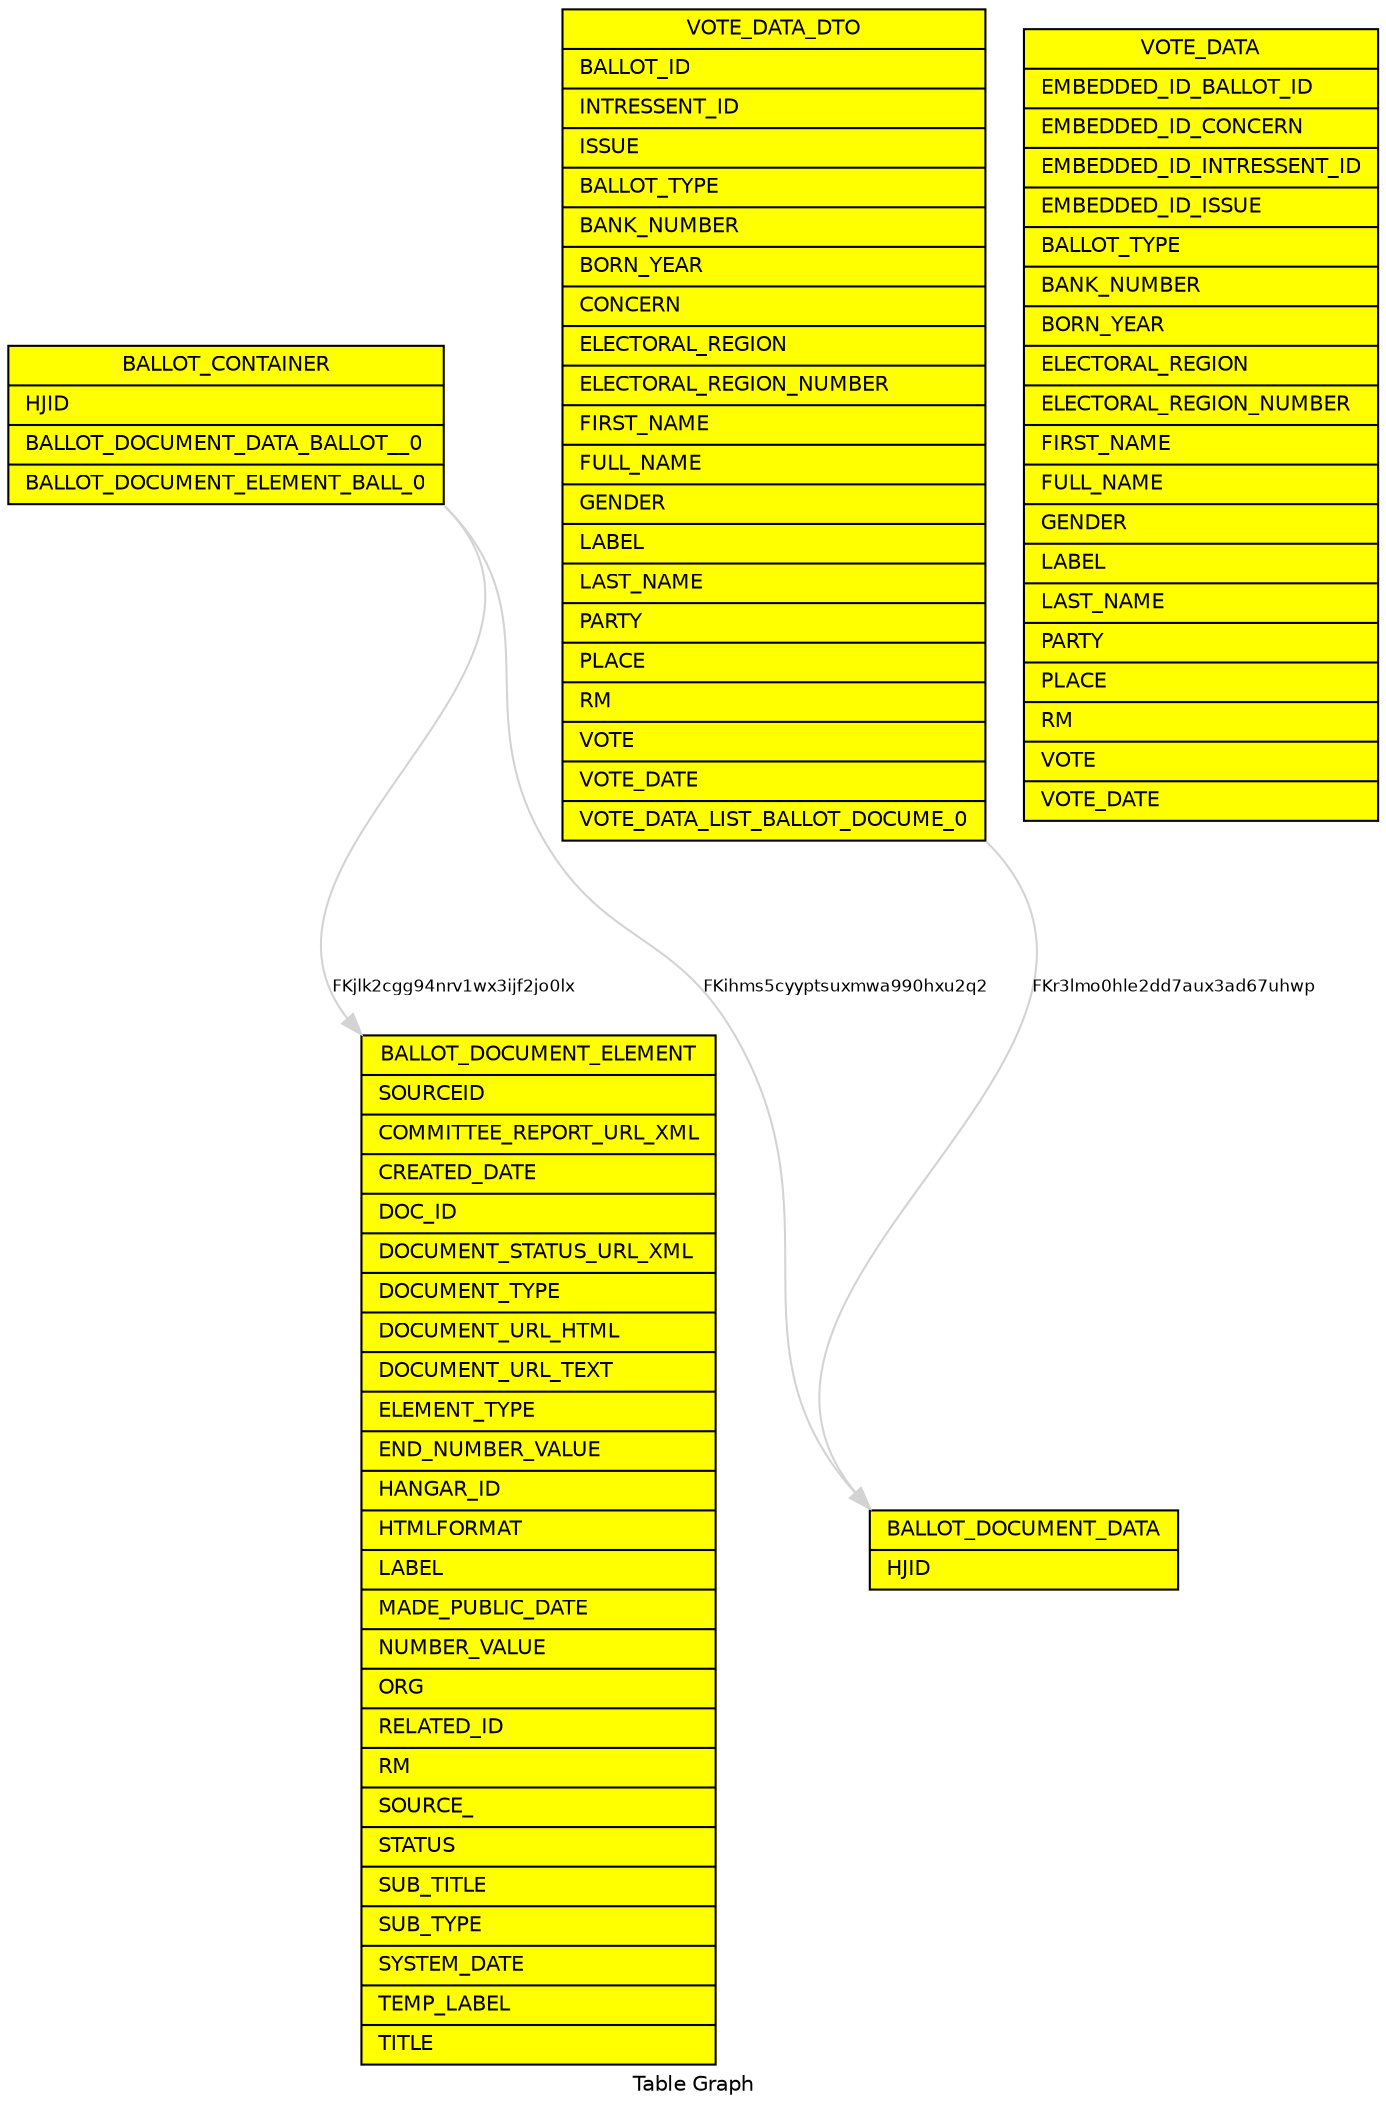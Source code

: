 digraph TableGraph {
  compound=true;
    bgcolor="white"; 
    fontcolor="black"; fontname="Helvetica"; fontsize="10.0"; 
    ranksep="equally"; 
    label="Table Graph"; 
    URL="http://tools.hibernate.org";
  edge [
        color="lightgrey", 
        fontcolor="black", 
        fontname="Helvetica", 
        fontsize="8.0",         
        labelangle=-25.0, 
        labeldistance=1.5
        headport=nw,
        tailport=se
        ];
  node [
       fontcolor="black",
       fontname="Helvetica", 
       fontsize="10.0", 
       shape=record, 
       fillcolor="yellow", 
       style="solid,filled"];

/* TODO: multi schema tables */
  /* Node BALLOT_CONTAINER */
  BALLOT_CONTAINER [ label = "{ BALLOT_CONTAINER| <HJID>HJID\l | <BALLOT_DOCUMENT_DATA_BALLOT__0>BALLOT_DOCUMENT_DATA_BALLOT__0\l | <BALLOT_DOCUMENT_ELEMENT_BALL_0>BALLOT_DOCUMENT_ELEMENT_BALL_0\l }" ]  
  
  /* edges/nodes for BALLOT_CONTAINER */
     BALLOT_CONTAINER -> BALLOT_DOCUMENT_DATA [ 
        label="FKihms5cyyptsuxmwa990hxu2q2" 
        ]
     BALLOT_CONTAINER -> BALLOT_DOCUMENT_ELEMENT [ 
        label="FKjlk2cgg94nrv1wx3ijf2jo0lx" 
        ]
  /* Node BALLOT_DOCUMENT_DATA */
  BALLOT_DOCUMENT_DATA [ label = "{ BALLOT_DOCUMENT_DATA| <HJID>HJID\l }" ]  
  
  /* edges/nodes for BALLOT_DOCUMENT_DATA */
  /* Node BALLOT_DOCUMENT_ELEMENT */
  BALLOT_DOCUMENT_ELEMENT [ label = "{ BALLOT_DOCUMENT_ELEMENT| <SOURCEID>SOURCEID\l | <COMMITTEE_REPORT_URL_XML>COMMITTEE_REPORT_URL_XML\l | <CREATED_DATE>CREATED_DATE\l | <DOC_ID>DOC_ID\l | <DOCUMENT_STATUS_URL_XML>DOCUMENT_STATUS_URL_XML\l | <DOCUMENT_TYPE>DOCUMENT_TYPE\l | <DOCUMENT_URL_HTML>DOCUMENT_URL_HTML\l | <DOCUMENT_URL_TEXT>DOCUMENT_URL_TEXT\l | <ELEMENT_TYPE>ELEMENT_TYPE\l | <END_NUMBER_VALUE>END_NUMBER_VALUE\l | <HANGAR_ID>HANGAR_ID\l | <HTMLFORMAT>HTMLFORMAT\l | <LABEL>LABEL\l | <MADE_PUBLIC_DATE>MADE_PUBLIC_DATE\l | <NUMBER_VALUE>NUMBER_VALUE\l | <ORG>ORG\l | <RELATED_ID>RELATED_ID\l | <RM>RM\l | <SOURCE_>SOURCE_\l | <STATUS>STATUS\l | <SUB_TITLE>SUB_TITLE\l | <SUB_TYPE>SUB_TYPE\l | <SYSTEM_DATE>SYSTEM_DATE\l | <TEMP_LABEL>TEMP_LABEL\l | <TITLE>TITLE\l }" ]  
  
  /* edges/nodes for BALLOT_DOCUMENT_ELEMENT */
  /* Node VOTE_DATA */
  VOTE_DATA [ label = "{ VOTE_DATA| <EMBEDDED_ID_BALLOT_ID>EMBEDDED_ID_BALLOT_ID\l | <EMBEDDED_ID_CONCERN>EMBEDDED_ID_CONCERN\l | <EMBEDDED_ID_INTRESSENT_ID>EMBEDDED_ID_INTRESSENT_ID\l | <EMBEDDED_ID_ISSUE>EMBEDDED_ID_ISSUE\l | <BALLOT_TYPE>BALLOT_TYPE\l | <BANK_NUMBER>BANK_NUMBER\l | <BORN_YEAR>BORN_YEAR\l | <ELECTORAL_REGION>ELECTORAL_REGION\l | <ELECTORAL_REGION_NUMBER>ELECTORAL_REGION_NUMBER\l | <FIRST_NAME>FIRST_NAME\l | <FULL_NAME>FULL_NAME\l | <GENDER>GENDER\l | <LABEL>LABEL\l | <LAST_NAME>LAST_NAME\l | <PARTY>PARTY\l | <PLACE>PLACE\l | <RM>RM\l | <VOTE>VOTE\l | <VOTE_DATE>VOTE_DATE\l }" ]  
  
  /* edges/nodes for VOTE_DATA */
  /* Node VOTE_DATA_DTO */
  VOTE_DATA_DTO [ label = "{ VOTE_DATA_DTO| <BALLOT_ID>BALLOT_ID\l | <INTRESSENT_ID>INTRESSENT_ID\l | <ISSUE>ISSUE\l | <BALLOT_TYPE>BALLOT_TYPE\l | <BANK_NUMBER>BANK_NUMBER\l | <BORN_YEAR>BORN_YEAR\l | <CONCERN>CONCERN\l | <ELECTORAL_REGION>ELECTORAL_REGION\l | <ELECTORAL_REGION_NUMBER>ELECTORAL_REGION_NUMBER\l | <FIRST_NAME>FIRST_NAME\l | <FULL_NAME>FULL_NAME\l | <GENDER>GENDER\l | <LABEL>LABEL\l | <LAST_NAME>LAST_NAME\l | <PARTY>PARTY\l | <PLACE>PLACE\l | <RM>RM\l | <VOTE>VOTE\l | <VOTE_DATE>VOTE_DATE\l | <VOTE_DATA_LIST_BALLOT_DOCUME_0>VOTE_DATA_LIST_BALLOT_DOCUME_0\l }" ]  
  
  /* edges/nodes for VOTE_DATA_DTO */
     VOTE_DATA_DTO -> BALLOT_DOCUMENT_DATA [ 
        label="FKr3lmo0hle2dd7aux3ad67uhwp" 
        ]

}

